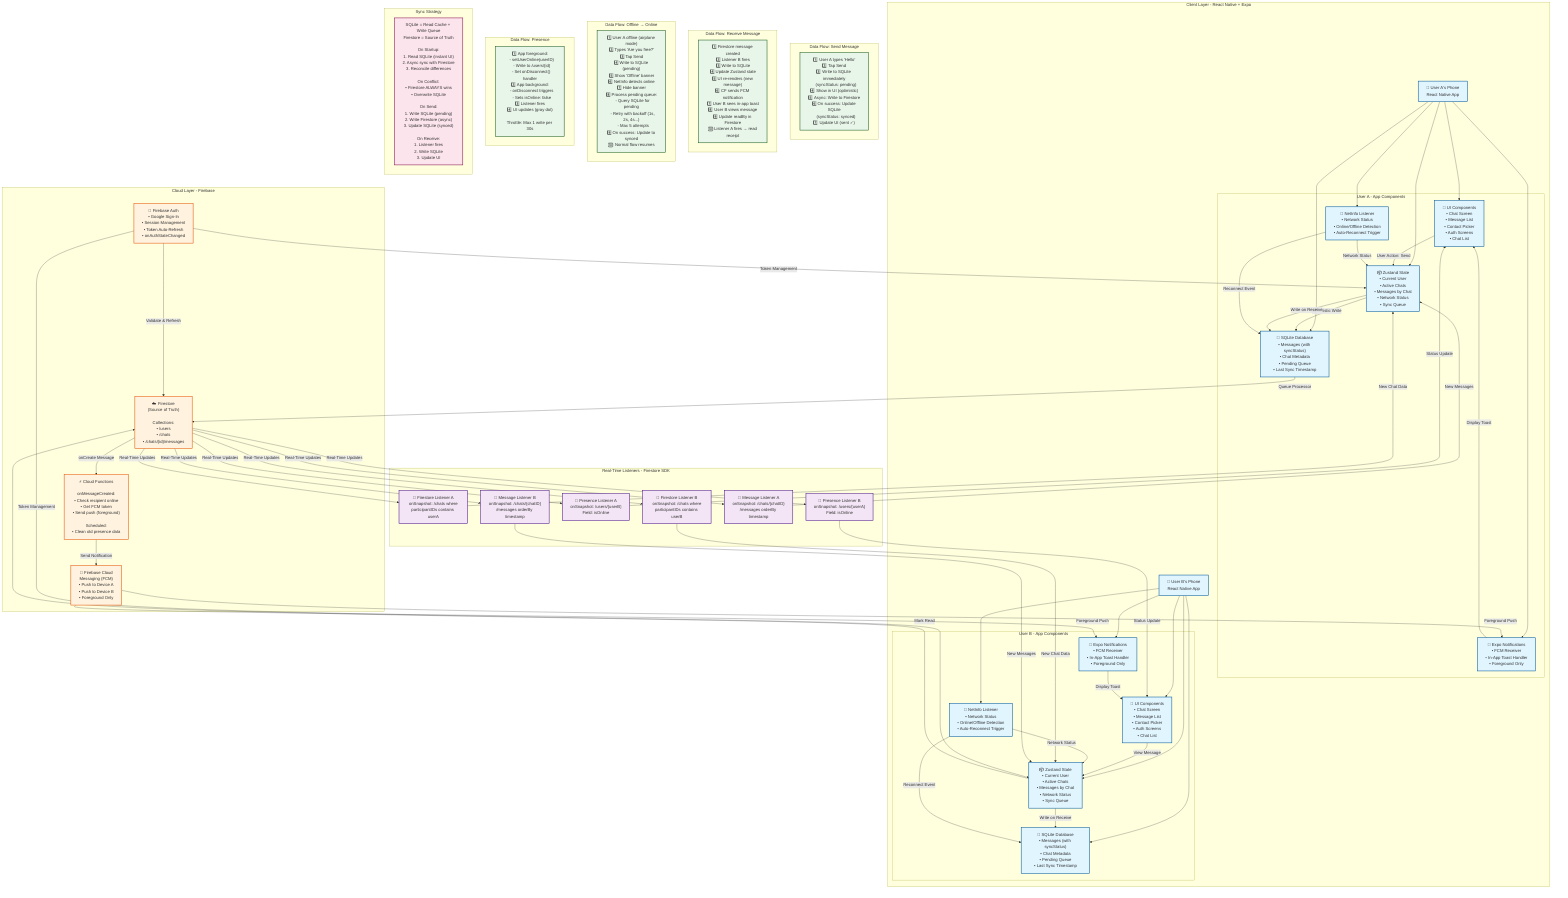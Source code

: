 graph TB
    subgraph "Client Layer - React Native + Expo"
        UA["👤 User A's Phone<br/>React Native App"]
        UB["👤 User B's Phone<br/>React Native App"]
        
        subgraph "User A - App Components"
            UAComp["🎨 UI Components<br/>• Chat Screen<br/>• Message List<br/>• Contact Picker<br/>• Auth Screens<br/>• Chat List"]
            UAState["📦 Zustand State<br/>• Current User<br/>• Active Chats<br/>• Messages by Chat<br/>• Network Status<br/>• Sync Queue"]
            UASQL["💾 SQLite Database<br/>• Messages (with syncStatus)<br/>• Chat Metadata<br/>• Pending Queue<br/>• Last Sync Timestamp"]
            UANotif["🔔 Expo Notifications<br/>• FCM Receiver<br/>• In-App Toast Handler<br/>• Foreground Only"]
            UANet["📡 NetInfo Listener<br/>• Network Status<br/>• Online/Offline Detection<br/>• Auto-Reconnect Trigger"]
        end
        
        subgraph "User B - App Components"
            UBComp["🎨 UI Components<br/>• Chat Screen<br/>• Message List<br/>• Contact Picker<br/>• Auth Screens<br/>• Chat List"]
            UBState["📦 Zustand State<br/>• Current User<br/>• Active Chats<br/>• Messages by Chat<br/>• Network Status<br/>• Sync Queue"]
            UBSQL["💾 SQLite Database<br/>• Messages (with syncStatus)<br/>• Chat Metadata<br/>• Pending Queue<br/>• Last Sync Timestamp"]
            UBNotif["🔔 Expo Notifications<br/>• FCM Receiver<br/>• In-App Toast Handler<br/>• Foreground Only"]
            UBNet["📡 NetInfo Listener<br/>• Network Status<br/>• Online/Offline Detection<br/>• Auto-Reconnect Trigger"]
        end
        
        UA --> UAComp
        UA --> UAState
        UA --> UASQL
        UA --> UANotif
        UA --> UANet
        
        UB --> UBComp
        UB --> UBState
        UB --> UBSQL
        UB --> UBNotif
        UB --> UBNet
    end
    
    subgraph "Real-Time Listeners - Firestore SDK"
        ListenerA["📡 Firestore Listener A<br/>onSnapshot: /chats where<br/>participantIDs contains userA"]
        ListenerB["📡 Firestore Listener B<br/>onSnapshot: /chats where<br/>participantIDs contains userB"]
        
        PresenceA["📡 Presence Listener A<br/>onSnapshot: /users/{userB}<br/>Field: isOnline"]
        PresenceB["📡 Presence Listener B<br/>onSnapshot: /users/{userA}<br/>Field: isOnline"]
        
        MsgListenerA["📡 Message Listener A<br/>onSnapshot: /chats/{chatID}<br/>/messages orderBy timestamp"]
        MsgListenerB["📡 Message Listener B<br/>onSnapshot: /chats/{chatID}<br/>/messages orderBy timestamp"]
    end
    
    subgraph "Cloud Layer - Firebase"
        AUTH["🔐 Firebase Auth<br/>• Google Sign-In<br/>• Session Management<br/>• Token Auto-Refresh<br/>• onAuthStateChanged"]
        
        FS["☁️ Firestore<br/>(Source of Truth)<br/><br/>Collections:<br/>• /users<br/>• /chats<br/>• /chats/{id}/messages"]
        
        CF["⚡ Cloud Functions<br/><br/>onMessageCreated:<br/>• Check recipient online<br/>• Get FCM token<br/>• Send push (foreground)<br/><br/>Scheduled:<br/>• Clean old presence data"]
        
        FCM["📢 Firebase Cloud<br/>Messaging (FCM)<br/>• Push to Device A<br/>• Push to Device B<br/>• Foreground Only"]
    end
    
    subgraph "Data Flow: Send Message"
        SEND["1️⃣ User A types 'Hello'<br/>2️⃣ Tap Send<br/>3️⃣ Write to SQLite immediately<br/>   (syncStatus: pending)<br/>4️⃣ Show in UI (optimistic)<br/>5️⃣ Async: Write to Firestore<br/>6️⃣ On success: Update SQLite<br/>   (syncStatus: synced)<br/>7️⃣ Update UI (sent ✓)"]
    end
    
    subgraph "Data Flow: Receive Message"
        RECEIVE["1️⃣ Firestore message created<br/>2️⃣ Listener B fires<br/>3️⃣ Write to SQLite<br/>4️⃣ Update Zustand state<br/>5️⃣ UI re-renders (new message)<br/>6️⃣ CF sends FCM notification<br/>7️⃣ User B sees in-app toast<br/>8️⃣ User B views message<br/>9️⃣ Update readBy in Firestore<br/>🔟 Listener A fires → read receipt"]
    end
    
    subgraph "Data Flow: Offline → Online"
        OFFLINE["1️⃣ User A offline (airplane mode)<br/>2️⃣ Types 'Are you free?'<br/>3️⃣ Tap Send<br/>4️⃣ Write to SQLite (pending)<br/>5️⃣ Show 'Offline' banner<br/>6️⃣ NetInfo detects online<br/>7️⃣ Hide banner<br/>8️⃣ Process pending queue:<br/>   - Query SQLite for pending<br/>   - Retry with backoff (1s, 2s, 4s...)<br/>   - Max 5 attempts<br/>9️⃣ On success: Update to synced<br/>🔟 Normal flow resumes"]
    end
    
    subgraph "Data Flow: Presence"
        PRESENCE["1️⃣ App foreground:<br/>   - setUserOnline(userID)<br/>   - Write to /users/{id}<br/>   - Set onDisconnect() handler<br/>2️⃣ App background:<br/>   - onDisconnect triggers<br/>   - Sets isOnline: false<br/>3️⃣ Listener fires<br/>4️⃣ UI updates (gray dot)<br/><br/>Throttle: Max 1 write per 30s"]
    end
    
    subgraph "Sync Strategy"
        SYNC["SQLite = Read Cache + Write Queue<br/>Firestore = Source of Truth<br/><br/>On Startup:<br/>1. Read SQLite (instant UI)<br/>2. Async sync with Firestore<br/>3. Reconcile differences<br/><br/>On Conflict:<br/>• Firestore ALWAYS wins<br/>• Overwrite SQLite<br/><br/>On Send:<br/>1. Write SQLite (pending)<br/>2. Write Firestore (async)<br/>3. Update SQLite (synced)<br/><br/>On Receive:<br/>1. Listener fires<br/>2. Write SQLite<br/>3. Update UI"]
    end
    
    %% Connections - User A Flow
    UAComp -->|User Action: Send| UAState
    UAState -->|Optimistic Write| UASQL
    UASQL -->|Queue Processor| FS
    UANet -->|Network Status| UAState
    
    %% Connections - User B Flow
    UBComp -->|View Message| UBState
    UBState -->|Mark Read| FS
    UBNet -->|Network Status| UBState
    
    %% Connections - Real-Time Sync
    FS -->|Real-Time Updates| ListenerA
    FS -->|Real-Time Updates| ListenerB
    FS -->|Real-Time Updates| MsgListenerA
    FS -->|Real-Time Updates| MsgListenerB
    FS -->|Real-Time Updates| PresenceA
    FS -->|Real-Time Updates| PresenceB
    
    ListenerA -->|New Chat Data| UAState
    ListenerB -->|New Chat Data| UBState
    MsgListenerA -->|New Messages| UAState
    MsgListenerB -->|New Messages| UBState
    PresenceA -->|Status Update| UAComp
    PresenceB -->|Status Update| UBComp
    
    UAState -->|Write on Receive| UASQL
    UBState -->|Write on Receive| UBSQL
    
    %% Connections - Push Notifications
    FS -->|onCreate Message| CF
    CF -->|Send Notification| FCM
    FCM -->|Foreground Push| UANotif
    FCM -->|Foreground Push| UBNotif
    UANotif -->|Display Toast| UAComp
    UBNotif -->|Display Toast| UBComp
    
    %% Connections - Auth
    AUTH -->|Validate & Refresh| FS
    AUTH -->|Token Management| UAState
    AUTH -->|Token Management| UBState
    
    %% Network Detection
    UANet -->|Reconnect Event| UASQL
    UBNet -->|Reconnect Event| UBSQL
    
    %% Styling
    classDef client fill:#e1f5ff,stroke:#01579b,stroke-width:2px
    classDef firebase fill:#fff3e0,stroke:#e65100,stroke-width:2px
    classDef listener fill:#f3e5f5,stroke:#4a148c,stroke-width:2px
    classDef flow fill:#e8f5e9,stroke:#1b5e20,stroke-width:2px
    classDef sync fill:#fce4ec,stroke:#880e4f,stroke-width:2px
    
    class UA,UB,UAComp,UAState,UASQL,UANotif,UANet,UBComp,UBState,UBSQL,UBNotif,UBNet client
    class FS,AUTH,CF,FCM firebase
    class ListenerA,ListenerB,PresenceA,PresenceB,MsgListenerA,MsgListenerB listener
    class SEND,RECEIVE,OFFLINE,PRESENCE flow
    class SYNC sync